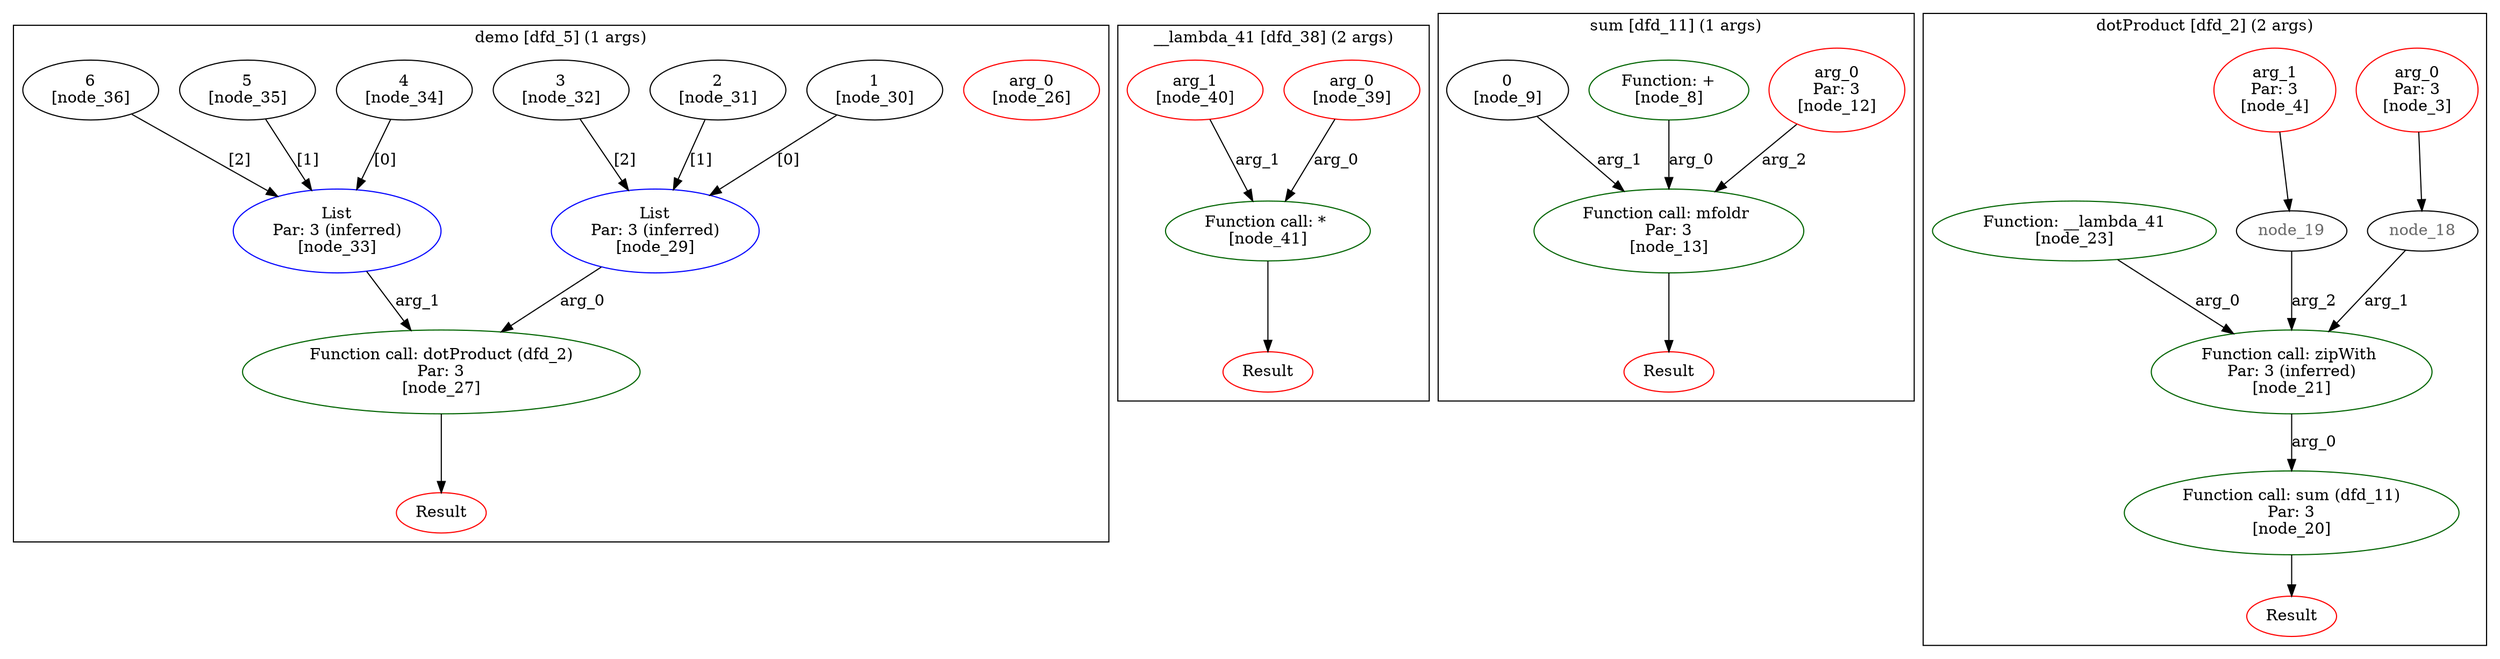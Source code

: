 digraph G{
subgraph cluster_dfd_5{
label = "demo [dfd_5] (1 args)";
color = black;
node_26 [ label = "arg_0
[node_26]", color=red ];

node_27 [ label = "Function call: dotProduct (dfd_2)
Par: 3
[node_27]", color=darkgreen ];
node_29 [ label = "List
Par: 3 (inferred)
[node_29]", color=blue ];
node_30 [ label = "1
[node_30]"];
node_31 [ label = "2
[node_31]"];
node_32 [ label = "3
[node_32]"];
node_33 [ label = "List
Par: 3 (inferred)
[node_33]", color=blue ];
node_34 [ label = "4
[node_34]"];
node_35 [ label = "5
[node_35]"];
node_36 [ label = "6
[node_36]"];

result_5 [ label = "Result", color=red ];
}

subgraph cluster_dfd_38{
label = "__lambda_41 [dfd_38] (2 args)";
color = black;
node_39 [ label = "arg_0
[node_39]", color=red ];
node_40 [ label = "arg_1
[node_40]", color=red ];

node_41 [ label = "Function call: * 
[node_41]", color=darkgreen ];

result_38 [ label = "Result", color=red ];
}

subgraph cluster_dfd_11{
label = "sum [dfd_11] (1 args)";
color = black;
node_12 [ label = "arg_0
Par: 3
[node_12]", color=red ];

node_13 [ label = "Function call: mfoldr 
Par: 3
[node_13]", color=darkgreen ];
node_8 [ label = "Function: +
[node_8]", color=darkgreen ];
node_9 [ label = "0
[node_9]"];

result_11 [ label = "Result", color=red ];
}

subgraph cluster_dfd_2{
label = "dotProduct [dfd_2] (2 args)";
color = black;
node_3 [ label = "arg_0
Par: 3
[node_3]", color=red ];
node_4 [ label = "arg_1
Par: 3
[node_4]", color=red ];

node_20 [ label = "Function call: sum (dfd_11)
Par: 3
[node_20]", color=darkgreen ];
node_21 [ label = "Function call: zipWith 
Par: 3 (inferred)
[node_21]", color=darkgreen ];
node_23 [ label = "Function: __lambda_41
[node_23]", color=darkgreen ];
node_18 [ fontcolor=dimgray ];
node_19 [ fontcolor=dimgray ];

result_2 [ label = "Result", color=red ];
}

node_29 -> node_27 [ label = "arg_0" ];
node_33 -> node_27 [ label = "arg_1" ];
node_30 -> node_29 [ label = "[0]" ];
node_31 -> node_29 [ label = "[1]" ];
node_32 -> node_29 [ label = "[2]" ];
node_34 -> node_33 [ label = "[0]" ];
node_35 -> node_33 [ label = "[1]" ];
node_36 -> node_33 [ label = "[2]" ];

node_27 -> result_5;
node_39 -> node_41 [ label = "arg_0" ];
node_40 -> node_41 [ label = "arg_1" ];

node_41 -> result_38;
node_8 -> node_13 [ label = "arg_0" ];
node_9 -> node_13 [ label = "arg_1" ];
node_12 -> node_13 [ label = "arg_2" ];

node_13 -> result_11;
node_21 -> node_20 [ label = "arg_0" ];
node_23 -> node_21 [ label = "arg_0" ];
node_18 -> node_21 [ label = "arg_1" ];
node_19 -> node_21 [ label = "arg_2" ];
node_3 -> node_18;
node_4 -> node_19;

node_20 -> result_2;
}

